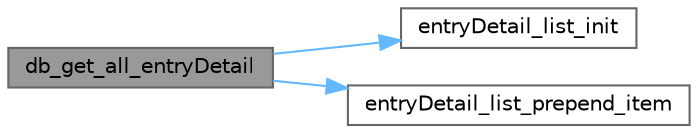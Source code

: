 digraph "db_get_all_entryDetail"
{
 // LATEX_PDF_SIZE
  bgcolor="transparent";
  edge [fontname=Helvetica,fontsize=10,labelfontname=Helvetica,labelfontsize=10];
  node [fontname=Helvetica,fontsize=10,shape=box,height=0.2,width=0.4];
  rankdir="LR";
  Node1 [id="Node000001",label="db_get_all_entryDetail",height=0.2,width=0.4,color="gray40", fillcolor="grey60", style="filled", fontcolor="black",tooltip="Retrieves all details of an entry."];
  Node1 -> Node2 [id="edge1_Node000001_Node000002",color="steelblue1",style="solid",tooltip=" "];
  Node2 [id="Node000002",label="entryDetail_list_init",height=0.2,width=0.4,color="grey40", fillcolor="white", style="filled",URL="$entry_8c.html#ab40f6f33fd436d1ab3ae427b629c59d3",tooltip="Initializes a new entry detail list."];
  Node1 -> Node3 [id="edge2_Node000001_Node000003",color="steelblue1",style="solid",tooltip=" "];
  Node3 [id="Node000003",label="entryDetail_list_prepend_item",height=0.2,width=0.4,color="grey40", fillcolor="white", style="filled",URL="$entry_8c.html#aa628e62902b21d65d06c997abddbd921",tooltip="Prepends a new entry detail to the list."];
}
